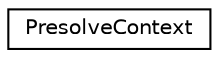 digraph "Graphical Class Hierarchy"
{
 // LATEX_PDF_SIZE
  edge [fontname="Helvetica",fontsize="10",labelfontname="Helvetica",labelfontsize="10"];
  node [fontname="Helvetica",fontsize="10",shape=record];
  rankdir="LR";
  Node0 [label="PresolveContext",height=0.2,width=0.4,color="black", fillcolor="white", style="filled",URL="$classoperations__research_1_1sat_1_1_presolve_context.html",tooltip=" "];
}
